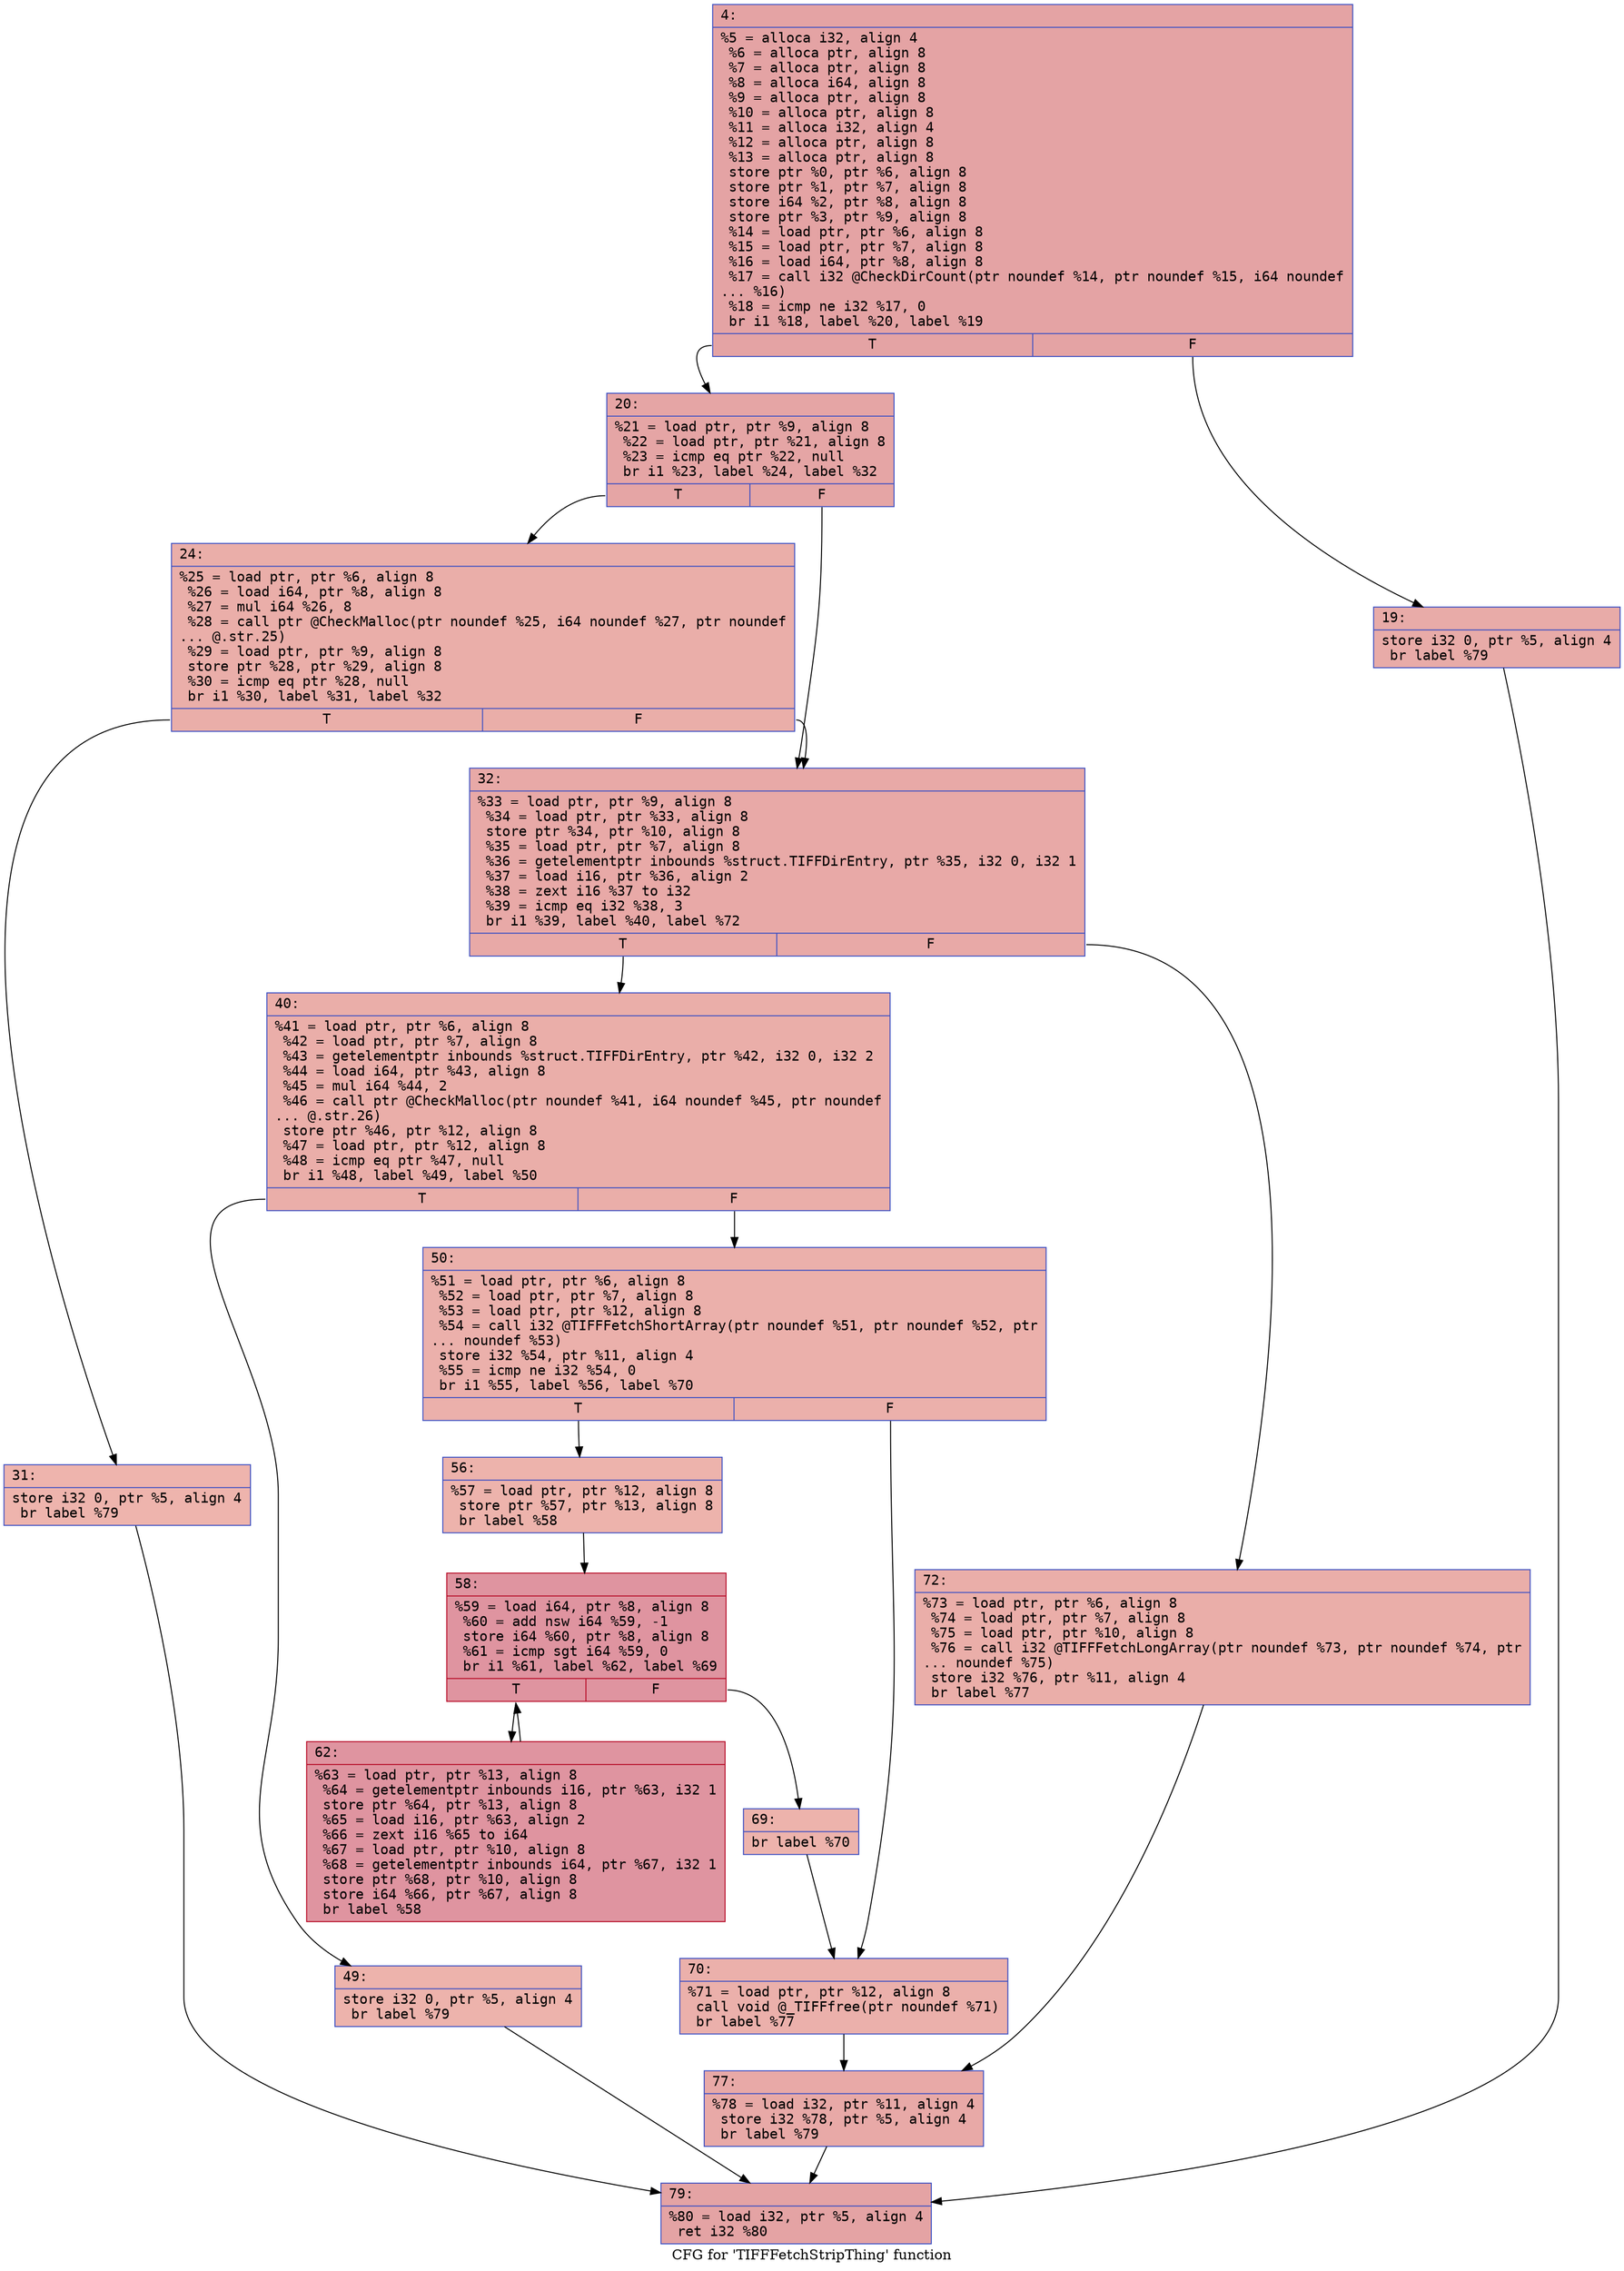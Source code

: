 digraph "CFG for 'TIFFFetchStripThing' function" {
	label="CFG for 'TIFFFetchStripThing' function";

	Node0x6000036accd0 [shape=record,color="#3d50c3ff", style=filled, fillcolor="#c32e3170" fontname="Courier",label="{4:\l|  %5 = alloca i32, align 4\l  %6 = alloca ptr, align 8\l  %7 = alloca ptr, align 8\l  %8 = alloca i64, align 8\l  %9 = alloca ptr, align 8\l  %10 = alloca ptr, align 8\l  %11 = alloca i32, align 4\l  %12 = alloca ptr, align 8\l  %13 = alloca ptr, align 8\l  store ptr %0, ptr %6, align 8\l  store ptr %1, ptr %7, align 8\l  store i64 %2, ptr %8, align 8\l  store ptr %3, ptr %9, align 8\l  %14 = load ptr, ptr %6, align 8\l  %15 = load ptr, ptr %7, align 8\l  %16 = load i64, ptr %8, align 8\l  %17 = call i32 @CheckDirCount(ptr noundef %14, ptr noundef %15, i64 noundef\l... %16)\l  %18 = icmp ne i32 %17, 0\l  br i1 %18, label %20, label %19\l|{<s0>T|<s1>F}}"];
	Node0x6000036accd0:s0 -> Node0x6000036acd70[tooltip="4 -> 20\nProbability 62.50%" ];
	Node0x6000036accd0:s1 -> Node0x6000036acd20[tooltip="4 -> 19\nProbability 37.50%" ];
	Node0x6000036acd20 [shape=record,color="#3d50c3ff", style=filled, fillcolor="#cc403a70" fontname="Courier",label="{19:\l|  store i32 0, ptr %5, align 4\l  br label %79\l}"];
	Node0x6000036acd20 -> Node0x6000036ad1d0[tooltip="19 -> 79\nProbability 100.00%" ];
	Node0x6000036acd70 [shape=record,color="#3d50c3ff", style=filled, fillcolor="#c5333470" fontname="Courier",label="{20:\l|  %21 = load ptr, ptr %9, align 8\l  %22 = load ptr, ptr %21, align 8\l  %23 = icmp eq ptr %22, null\l  br i1 %23, label %24, label %32\l|{<s0>T|<s1>F}}"];
	Node0x6000036acd70:s0 -> Node0x6000036acdc0[tooltip="20 -> 24\nProbability 37.50%" ];
	Node0x6000036acd70:s1 -> Node0x6000036ace60[tooltip="20 -> 32\nProbability 62.50%" ];
	Node0x6000036acdc0 [shape=record,color="#3d50c3ff", style=filled, fillcolor="#d0473d70" fontname="Courier",label="{24:\l|  %25 = load ptr, ptr %6, align 8\l  %26 = load i64, ptr %8, align 8\l  %27 = mul i64 %26, 8\l  %28 = call ptr @CheckMalloc(ptr noundef %25, i64 noundef %27, ptr noundef\l... @.str.25)\l  %29 = load ptr, ptr %9, align 8\l  store ptr %28, ptr %29, align 8\l  %30 = icmp eq ptr %28, null\l  br i1 %30, label %31, label %32\l|{<s0>T|<s1>F}}"];
	Node0x6000036acdc0:s0 -> Node0x6000036ace10[tooltip="24 -> 31\nProbability 37.50%" ];
	Node0x6000036acdc0:s1 -> Node0x6000036ace60[tooltip="24 -> 32\nProbability 62.50%" ];
	Node0x6000036ace10 [shape=record,color="#3d50c3ff", style=filled, fillcolor="#d8564670" fontname="Courier",label="{31:\l|  store i32 0, ptr %5, align 4\l  br label %79\l}"];
	Node0x6000036ace10 -> Node0x6000036ad1d0[tooltip="31 -> 79\nProbability 100.00%" ];
	Node0x6000036ace60 [shape=record,color="#3d50c3ff", style=filled, fillcolor="#ca3b3770" fontname="Courier",label="{32:\l|  %33 = load ptr, ptr %9, align 8\l  %34 = load ptr, ptr %33, align 8\l  store ptr %34, ptr %10, align 8\l  %35 = load ptr, ptr %7, align 8\l  %36 = getelementptr inbounds %struct.TIFFDirEntry, ptr %35, i32 0, i32 1\l  %37 = load i16, ptr %36, align 2\l  %38 = zext i16 %37 to i32\l  %39 = icmp eq i32 %38, 3\l  br i1 %39, label %40, label %72\l|{<s0>T|<s1>F}}"];
	Node0x6000036ace60:s0 -> Node0x6000036aceb0[tooltip="32 -> 40\nProbability 50.00%" ];
	Node0x6000036ace60:s1 -> Node0x6000036ad130[tooltip="32 -> 72\nProbability 50.00%" ];
	Node0x6000036aceb0 [shape=record,color="#3d50c3ff", style=filled, fillcolor="#d0473d70" fontname="Courier",label="{40:\l|  %41 = load ptr, ptr %6, align 8\l  %42 = load ptr, ptr %7, align 8\l  %43 = getelementptr inbounds %struct.TIFFDirEntry, ptr %42, i32 0, i32 2\l  %44 = load i64, ptr %43, align 8\l  %45 = mul i64 %44, 2\l  %46 = call ptr @CheckMalloc(ptr noundef %41, i64 noundef %45, ptr noundef\l... @.str.26)\l  store ptr %46, ptr %12, align 8\l  %47 = load ptr, ptr %12, align 8\l  %48 = icmp eq ptr %47, null\l  br i1 %48, label %49, label %50\l|{<s0>T|<s1>F}}"];
	Node0x6000036aceb0:s0 -> Node0x6000036acf00[tooltip="40 -> 49\nProbability 37.50%" ];
	Node0x6000036aceb0:s1 -> Node0x6000036acf50[tooltip="40 -> 50\nProbability 62.50%" ];
	Node0x6000036acf00 [shape=record,color="#3d50c3ff", style=filled, fillcolor="#d6524470" fontname="Courier",label="{49:\l|  store i32 0, ptr %5, align 4\l  br label %79\l}"];
	Node0x6000036acf00 -> Node0x6000036ad1d0[tooltip="49 -> 79\nProbability 100.00%" ];
	Node0x6000036acf50 [shape=record,color="#3d50c3ff", style=filled, fillcolor="#d24b4070" fontname="Courier",label="{50:\l|  %51 = load ptr, ptr %6, align 8\l  %52 = load ptr, ptr %7, align 8\l  %53 = load ptr, ptr %12, align 8\l  %54 = call i32 @TIFFFetchShortArray(ptr noundef %51, ptr noundef %52, ptr\l... noundef %53)\l  store i32 %54, ptr %11, align 4\l  %55 = icmp ne i32 %54, 0\l  br i1 %55, label %56, label %70\l|{<s0>T|<s1>F}}"];
	Node0x6000036acf50:s0 -> Node0x6000036acfa0[tooltip="50 -> 56\nProbability 62.50%" ];
	Node0x6000036acf50:s1 -> Node0x6000036ad0e0[tooltip="50 -> 70\nProbability 37.50%" ];
	Node0x6000036acfa0 [shape=record,color="#3d50c3ff", style=filled, fillcolor="#d6524470" fontname="Courier",label="{56:\l|  %57 = load ptr, ptr %12, align 8\l  store ptr %57, ptr %13, align 8\l  br label %58\l}"];
	Node0x6000036acfa0 -> Node0x6000036acff0[tooltip="56 -> 58\nProbability 100.00%" ];
	Node0x6000036acff0 [shape=record,color="#b70d28ff", style=filled, fillcolor="#b70d2870" fontname="Courier",label="{58:\l|  %59 = load i64, ptr %8, align 8\l  %60 = add nsw i64 %59, -1\l  store i64 %60, ptr %8, align 8\l  %61 = icmp sgt i64 %59, 0\l  br i1 %61, label %62, label %69\l|{<s0>T|<s1>F}}"];
	Node0x6000036acff0:s0 -> Node0x6000036ad040[tooltip="58 -> 62\nProbability 96.88%" ];
	Node0x6000036acff0:s1 -> Node0x6000036ad090[tooltip="58 -> 69\nProbability 3.12%" ];
	Node0x6000036ad040 [shape=record,color="#b70d28ff", style=filled, fillcolor="#b70d2870" fontname="Courier",label="{62:\l|  %63 = load ptr, ptr %13, align 8\l  %64 = getelementptr inbounds i16, ptr %63, i32 1\l  store ptr %64, ptr %13, align 8\l  %65 = load i16, ptr %63, align 2\l  %66 = zext i16 %65 to i64\l  %67 = load ptr, ptr %10, align 8\l  %68 = getelementptr inbounds i64, ptr %67, i32 1\l  store ptr %68, ptr %10, align 8\l  store i64 %66, ptr %67, align 8\l  br label %58\l}"];
	Node0x6000036ad040 -> Node0x6000036acff0[tooltip="62 -> 58\nProbability 100.00%" ];
	Node0x6000036ad090 [shape=record,color="#3d50c3ff", style=filled, fillcolor="#d6524470" fontname="Courier",label="{69:\l|  br label %70\l}"];
	Node0x6000036ad090 -> Node0x6000036ad0e0[tooltip="69 -> 70\nProbability 100.00%" ];
	Node0x6000036ad0e0 [shape=record,color="#3d50c3ff", style=filled, fillcolor="#d24b4070" fontname="Courier",label="{70:\l|  %71 = load ptr, ptr %12, align 8\l  call void @_TIFFfree(ptr noundef %71)\l  br label %77\l}"];
	Node0x6000036ad0e0 -> Node0x6000036ad180[tooltip="70 -> 77\nProbability 100.00%" ];
	Node0x6000036ad130 [shape=record,color="#3d50c3ff", style=filled, fillcolor="#d0473d70" fontname="Courier",label="{72:\l|  %73 = load ptr, ptr %6, align 8\l  %74 = load ptr, ptr %7, align 8\l  %75 = load ptr, ptr %10, align 8\l  %76 = call i32 @TIFFFetchLongArray(ptr noundef %73, ptr noundef %74, ptr\l... noundef %75)\l  store i32 %76, ptr %11, align 4\l  br label %77\l}"];
	Node0x6000036ad130 -> Node0x6000036ad180[tooltip="72 -> 77\nProbability 100.00%" ];
	Node0x6000036ad180 [shape=record,color="#3d50c3ff", style=filled, fillcolor="#ca3b3770" fontname="Courier",label="{77:\l|  %78 = load i32, ptr %11, align 4\l  store i32 %78, ptr %5, align 4\l  br label %79\l}"];
	Node0x6000036ad180 -> Node0x6000036ad1d0[tooltip="77 -> 79\nProbability 100.00%" ];
	Node0x6000036ad1d0 [shape=record,color="#3d50c3ff", style=filled, fillcolor="#c32e3170" fontname="Courier",label="{79:\l|  %80 = load i32, ptr %5, align 4\l  ret i32 %80\l}"];
}
